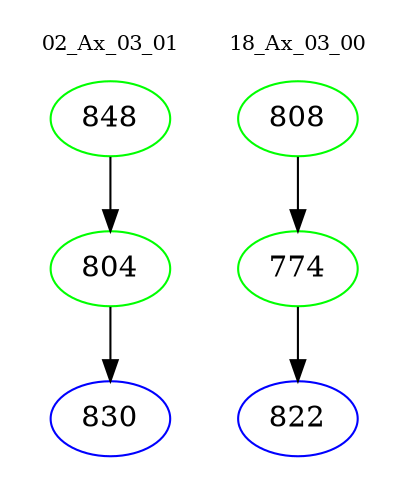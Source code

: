digraph{
subgraph cluster_0 {
color = white
label = "02_Ax_03_01";
fontsize=10;
T0_848 [label="848", color="green"]
T0_848 -> T0_804 [color="black"]
T0_804 [label="804", color="green"]
T0_804 -> T0_830 [color="black"]
T0_830 [label="830", color="blue"]
}
subgraph cluster_1 {
color = white
label = "18_Ax_03_00";
fontsize=10;
T1_808 [label="808", color="green"]
T1_808 -> T1_774 [color="black"]
T1_774 [label="774", color="green"]
T1_774 -> T1_822 [color="black"]
T1_822 [label="822", color="blue"]
}
}
